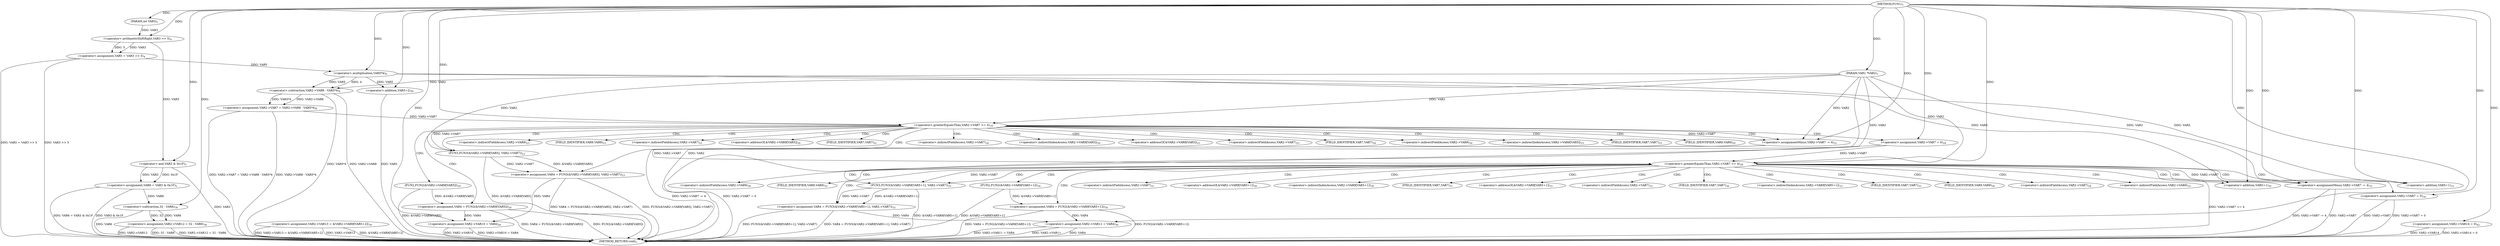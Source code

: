 digraph "FUN1" {  
"8" [label = <(METHOD,FUN1)<SUB>1</SUB>> ]
"154" [label = <(METHOD_RETURN,void)<SUB>1</SUB>> ]
"9" [label = <(PARAM,VAR1 *VAR2)<SUB>1</SUB>> ]
"10" [label = <(PARAM,int VAR3)<SUB>1</SUB>> ]
"14" [label = <(&lt;operator&gt;.assignment,VAR5 = VAR3 &gt;&gt; 5)<SUB>4</SUB>> ]
"20" [label = <(&lt;operator&gt;.assignment,VAR6 = VAR3 &amp; 0x1F)<SUB>5</SUB>> ]
"25" [label = <(&lt;operator&gt;.assignment,VAR2-&gt;VAR7 = VAR2-&gt;VAR8 - VAR5*4)<SUB>8</SUB>> ]
"76" [label = <(&lt;operator&gt;.assignment,VAR2-&gt;VAR10 = VAR4)<SUB>26</SUB>> ]
"125" [label = <(&lt;operator&gt;.assignment,VAR2-&gt;VAR11 = VAR4)<SUB>36</SUB>> ]
"130" [label = <(&lt;operator&gt;.assignment,VAR2-&gt;VAR12 = 32 - VAR6)<SUB>38</SUB>> ]
"137" [label = <(&lt;operator&gt;.assignment,VAR2-&gt;VAR13 = &amp;VAR2-&gt;VAR9[VAR5+2])<SUB>39</SUB>> ]
"149" [label = <(&lt;operator&gt;.assignment,VAR2-&gt;VAR14 = 0)<SUB>42</SUB>> ]
"37" [label = <(&lt;operator&gt;.greaterEqualsThan,VAR2-&gt;VAR7 &gt;= 4)<SUB>18</SUB>> ]
"82" [label = <(&lt;operator&gt;.greaterEqualsThan,VAR2-&gt;VAR7 &gt;= 4)<SUB>28</SUB>> ]
"16" [label = <(&lt;operator&gt;.arithmeticShiftRight,VAR3 &gt;&gt; 5)<SUB>4</SUB>> ]
"22" [label = <(&lt;operator&gt;.and,VAR3 &amp; 0x1F)<SUB>5</SUB>> ]
"29" [label = <(&lt;operator&gt;.subtraction,VAR2-&gt;VAR8 - VAR5*4)<SUB>8</SUB>> ]
"43" [label = <(&lt;operator&gt;.assignment,VAR4 = FUN2(&amp;VAR2-&gt;VAR9[VAR5]))<SUB>20</SUB>> ]
"52" [label = <(&lt;operator&gt;.assignmentMinus,VAR2-&gt;VAR7 -= 4)<SUB>21</SUB>> ]
"88" [label = <(&lt;operator&gt;.assignment,VAR4 = FUN2(&amp;VAR2-&gt;VAR9[VAR5+1]))<SUB>30</SUB>> ]
"99" [label = <(&lt;operator&gt;.assignmentMinus,VAR2-&gt;VAR7 -= 4)<SUB>31</SUB>> ]
"134" [label = <(&lt;operator&gt;.subtraction,32 - VAR6)<SUB>38</SUB>> ]
"33" [label = <(&lt;operator&gt;.multiplication,VAR5*4)<SUB>8</SUB>> ]
"59" [label = <(&lt;operator&gt;.assignment,VAR4 = FUN3(&amp;VAR2-&gt;VAR9[VAR5], VAR2-&gt;VAR7))<SUB>23</SUB>> ]
"71" [label = <(&lt;operator&gt;.assignment,VAR2-&gt;VAR7 = 0)<SUB>24</SUB>> ]
"106" [label = <(&lt;operator&gt;.assignment,VAR4 = FUN3(&amp;VAR2-&gt;VAR9[VAR5+1], VAR2-&gt;VAR7))<SUB>33</SUB>> ]
"120" [label = <(&lt;operator&gt;.assignment,VAR2-&gt;VAR7 = 0)<SUB>34</SUB>> ]
"45" [label = <(FUN2,FUN2(&amp;VAR2-&gt;VAR9[VAR5]))<SUB>20</SUB>> ]
"90" [label = <(FUN2,FUN2(&amp;VAR2-&gt;VAR9[VAR5+1]))<SUB>30</SUB>> ]
"146" [label = <(&lt;operator&gt;.addition,VAR5+2)<SUB>39</SUB>> ]
"61" [label = <(FUN3,FUN3(&amp;VAR2-&gt;VAR9[VAR5], VAR2-&gt;VAR7))<SUB>23</SUB>> ]
"108" [label = <(FUN3,FUN3(&amp;VAR2-&gt;VAR9[VAR5+1], VAR2-&gt;VAR7))<SUB>33</SUB>> ]
"96" [label = <(&lt;operator&gt;.addition,VAR5+1)<SUB>30</SUB>> ]
"114" [label = <(&lt;operator&gt;.addition,VAR5+1)<SUB>33</SUB>> ]
"53" [label = <(&lt;operator&gt;.indirectFieldAccess,VAR2-&gt;VAR7)<SUB>21</SUB>> ]
"100" [label = <(&lt;operator&gt;.indirectFieldAccess,VAR2-&gt;VAR7)<SUB>31</SUB>> ]
"46" [label = <(&lt;operator&gt;.addressOf,&amp;VAR2-&gt;VAR9[VAR5])<SUB>20</SUB>> ]
"55" [label = <(FIELD_IDENTIFIER,VAR7,VAR7)<SUB>21</SUB>> ]
"72" [label = <(&lt;operator&gt;.indirectFieldAccess,VAR2-&gt;VAR7)<SUB>24</SUB>> ]
"91" [label = <(&lt;operator&gt;.addressOf,&amp;VAR2-&gt;VAR9[VAR5+1])<SUB>30</SUB>> ]
"102" [label = <(FIELD_IDENTIFIER,VAR7,VAR7)<SUB>31</SUB>> ]
"121" [label = <(&lt;operator&gt;.indirectFieldAccess,VAR2-&gt;VAR7)<SUB>34</SUB>> ]
"47" [label = <(&lt;operator&gt;.indirectIndexAccess,VAR2-&gt;VAR9[VAR5])<SUB>20</SUB>> ]
"62" [label = <(&lt;operator&gt;.addressOf,&amp;VAR2-&gt;VAR9[VAR5])<SUB>23</SUB>> ]
"68" [label = <(&lt;operator&gt;.indirectFieldAccess,VAR2-&gt;VAR7)<SUB>23</SUB>> ]
"74" [label = <(FIELD_IDENTIFIER,VAR7,VAR7)<SUB>24</SUB>> ]
"92" [label = <(&lt;operator&gt;.indirectIndexAccess,VAR2-&gt;VAR9[VAR5+1])<SUB>30</SUB>> ]
"109" [label = <(&lt;operator&gt;.addressOf,&amp;VAR2-&gt;VAR9[VAR5+1])<SUB>33</SUB>> ]
"117" [label = <(&lt;operator&gt;.indirectFieldAccess,VAR2-&gt;VAR7)<SUB>33</SUB>> ]
"123" [label = <(FIELD_IDENTIFIER,VAR7,VAR7)<SUB>34</SUB>> ]
"48" [label = <(&lt;operator&gt;.indirectFieldAccess,VAR2-&gt;VAR9)<SUB>20</SUB>> ]
"63" [label = <(&lt;operator&gt;.indirectIndexAccess,VAR2-&gt;VAR9[VAR5])<SUB>23</SUB>> ]
"70" [label = <(FIELD_IDENTIFIER,VAR7,VAR7)<SUB>23</SUB>> ]
"93" [label = <(&lt;operator&gt;.indirectFieldAccess,VAR2-&gt;VAR9)<SUB>30</SUB>> ]
"110" [label = <(&lt;operator&gt;.indirectIndexAccess,VAR2-&gt;VAR9[VAR5+1])<SUB>33</SUB>> ]
"119" [label = <(FIELD_IDENTIFIER,VAR7,VAR7)<SUB>33</SUB>> ]
"50" [label = <(FIELD_IDENTIFIER,VAR9,VAR9)<SUB>20</SUB>> ]
"64" [label = <(&lt;operator&gt;.indirectFieldAccess,VAR2-&gt;VAR9)<SUB>23</SUB>> ]
"95" [label = <(FIELD_IDENTIFIER,VAR9,VAR9)<SUB>30</SUB>> ]
"111" [label = <(&lt;operator&gt;.indirectFieldAccess,VAR2-&gt;VAR9)<SUB>33</SUB>> ]
"66" [label = <(FIELD_IDENTIFIER,VAR9,VAR9)<SUB>23</SUB>> ]
"113" [label = <(FIELD_IDENTIFIER,VAR9,VAR9)<SUB>33</SUB>> ]
  "9" -> "154"  [ label = "DDG: VAR2"] 
  "14" -> "154"  [ label = "DDG: VAR3 &gt;&gt; 5"] 
  "14" -> "154"  [ label = "DDG: VAR5 = VAR3 &gt;&gt; 5"] 
  "22" -> "154"  [ label = "DDG: VAR3"] 
  "20" -> "154"  [ label = "DDG: VAR3 &amp; 0x1F"] 
  "20" -> "154"  [ label = "DDG: VAR6 = VAR3 &amp; 0x1F"] 
  "29" -> "154"  [ label = "DDG: VAR2-&gt;VAR8"] 
  "29" -> "154"  [ label = "DDG: VAR5*4"] 
  "25" -> "154"  [ label = "DDG: VAR2-&gt;VAR8 - VAR5*4"] 
  "25" -> "154"  [ label = "DDG: VAR2-&gt;VAR7 = VAR2-&gt;VAR8 - VAR5*4"] 
  "61" -> "154"  [ label = "DDG: &amp;VAR2-&gt;VAR9[VAR5]"] 
  "59" -> "154"  [ label = "DDG: FUN3(&amp;VAR2-&gt;VAR9[VAR5], VAR2-&gt;VAR7)"] 
  "59" -> "154"  [ label = "DDG: VAR4 = FUN3(&amp;VAR2-&gt;VAR9[VAR5], VAR2-&gt;VAR7)"] 
  "71" -> "154"  [ label = "DDG: VAR2-&gt;VAR7 = 0"] 
  "45" -> "154"  [ label = "DDG: &amp;VAR2-&gt;VAR9[VAR5]"] 
  "43" -> "154"  [ label = "DDG: FUN2(&amp;VAR2-&gt;VAR9[VAR5])"] 
  "43" -> "154"  [ label = "DDG: VAR4 = FUN2(&amp;VAR2-&gt;VAR9[VAR5])"] 
  "52" -> "154"  [ label = "DDG: VAR2-&gt;VAR7 -= 4"] 
  "76" -> "154"  [ label = "DDG: VAR2-&gt;VAR10"] 
  "76" -> "154"  [ label = "DDG: VAR2-&gt;VAR10 = VAR4"] 
  "82" -> "154"  [ label = "DDG: VAR2-&gt;VAR7 &gt;= 4"] 
  "108" -> "154"  [ label = "DDG: &amp;VAR2-&gt;VAR9[VAR5+1]"] 
  "106" -> "154"  [ label = "DDG: FUN3(&amp;VAR2-&gt;VAR9[VAR5+1], VAR2-&gt;VAR7)"] 
  "106" -> "154"  [ label = "DDG: VAR4 = FUN3(&amp;VAR2-&gt;VAR9[VAR5+1], VAR2-&gt;VAR7)"] 
  "120" -> "154"  [ label = "DDG: VAR2-&gt;VAR7"] 
  "120" -> "154"  [ label = "DDG: VAR2-&gt;VAR7 = 0"] 
  "90" -> "154"  [ label = "DDG: &amp;VAR2-&gt;VAR9[VAR5+1]"] 
  "88" -> "154"  [ label = "DDG: FUN2(&amp;VAR2-&gt;VAR9[VAR5+1])"] 
  "88" -> "154"  [ label = "DDG: VAR4 = FUN2(&amp;VAR2-&gt;VAR9[VAR5+1])"] 
  "99" -> "154"  [ label = "DDG: VAR2-&gt;VAR7"] 
  "99" -> "154"  [ label = "DDG: VAR2-&gt;VAR7 -= 4"] 
  "125" -> "154"  [ label = "DDG: VAR2-&gt;VAR11"] 
  "125" -> "154"  [ label = "DDG: VAR4"] 
  "125" -> "154"  [ label = "DDG: VAR2-&gt;VAR11 = VAR4"] 
  "130" -> "154"  [ label = "DDG: VAR2-&gt;VAR12"] 
  "134" -> "154"  [ label = "DDG: VAR6"] 
  "130" -> "154"  [ label = "DDG: 32 - VAR6"] 
  "130" -> "154"  [ label = "DDG: VAR2-&gt;VAR12 = 32 - VAR6"] 
  "137" -> "154"  [ label = "DDG: VAR2-&gt;VAR13"] 
  "146" -> "154"  [ label = "DDG: VAR5"] 
  "137" -> "154"  [ label = "DDG: &amp;VAR2-&gt;VAR9[VAR5+2]"] 
  "137" -> "154"  [ label = "DDG: VAR2-&gt;VAR13 = &amp;VAR2-&gt;VAR9[VAR5+2]"] 
  "149" -> "154"  [ label = "DDG: VAR2-&gt;VAR14"] 
  "149" -> "154"  [ label = "DDG: VAR2-&gt;VAR14 = 0"] 
  "8" -> "9"  [ label = "DDG: "] 
  "8" -> "10"  [ label = "DDG: "] 
  "16" -> "14"  [ label = "DDG: VAR3"] 
  "16" -> "14"  [ label = "DDG: 5"] 
  "22" -> "20"  [ label = "DDG: VAR3"] 
  "22" -> "20"  [ label = "DDG: 0x1F"] 
  "29" -> "25"  [ label = "DDG: VAR2-&gt;VAR8"] 
  "29" -> "25"  [ label = "DDG: VAR5*4"] 
  "59" -> "76"  [ label = "DDG: VAR4"] 
  "43" -> "76"  [ label = "DDG: VAR4"] 
  "8" -> "76"  [ label = "DDG: "] 
  "106" -> "125"  [ label = "DDG: VAR4"] 
  "88" -> "125"  [ label = "DDG: VAR4"] 
  "8" -> "125"  [ label = "DDG: "] 
  "134" -> "130"  [ label = "DDG: 32"] 
  "134" -> "130"  [ label = "DDG: VAR6"] 
  "8" -> "149"  [ label = "DDG: "] 
  "10" -> "16"  [ label = "DDG: VAR3"] 
  "8" -> "16"  [ label = "DDG: "] 
  "16" -> "22"  [ label = "DDG: VAR3"] 
  "8" -> "22"  [ label = "DDG: "] 
  "9" -> "29"  [ label = "DDG: VAR2"] 
  "33" -> "29"  [ label = "DDG: VAR5"] 
  "33" -> "29"  [ label = "DDG: 4"] 
  "9" -> "37"  [ label = "DDG: VAR2"] 
  "25" -> "37"  [ label = "DDG: VAR2-&gt;VAR7"] 
  "8" -> "37"  [ label = "DDG: "] 
  "45" -> "43"  [ label = "DDG: &amp;VAR2-&gt;VAR9[VAR5]"] 
  "8" -> "52"  [ label = "DDG: "] 
  "9" -> "82"  [ label = "DDG: VAR2"] 
  "71" -> "82"  [ label = "DDG: VAR2-&gt;VAR7"] 
  "52" -> "82"  [ label = "DDG: VAR2-&gt;VAR7"] 
  "8" -> "82"  [ label = "DDG: "] 
  "90" -> "88"  [ label = "DDG: &amp;VAR2-&gt;VAR9[VAR5+1]"] 
  "8" -> "99"  [ label = "DDG: "] 
  "8" -> "134"  [ label = "DDG: "] 
  "20" -> "134"  [ label = "DDG: VAR6"] 
  "14" -> "33"  [ label = "DDG: VAR5"] 
  "8" -> "33"  [ label = "DDG: "] 
  "9" -> "52"  [ label = "DDG: VAR2"] 
  "37" -> "52"  [ label = "DDG: VAR2-&gt;VAR7"] 
  "61" -> "59"  [ label = "DDG: &amp;VAR2-&gt;VAR9[VAR5]"] 
  "61" -> "59"  [ label = "DDG: VAR2-&gt;VAR7"] 
  "8" -> "71"  [ label = "DDG: "] 
  "9" -> "99"  [ label = "DDG: VAR2"] 
  "82" -> "99"  [ label = "DDG: VAR2-&gt;VAR7"] 
  "108" -> "106"  [ label = "DDG: &amp;VAR2-&gt;VAR9[VAR5+1]"] 
  "108" -> "106"  [ label = "DDG: VAR2-&gt;VAR7"] 
  "8" -> "120"  [ label = "DDG: "] 
  "8" -> "146"  [ label = "DDG: "] 
  "33" -> "146"  [ label = "DDG: VAR5"] 
  "9" -> "61"  [ label = "DDG: VAR2"] 
  "37" -> "61"  [ label = "DDG: VAR2-&gt;VAR7"] 
  "9" -> "108"  [ label = "DDG: VAR2"] 
  "82" -> "108"  [ label = "DDG: VAR2-&gt;VAR7"] 
  "33" -> "96"  [ label = "DDG: VAR5"] 
  "8" -> "96"  [ label = "DDG: "] 
  "33" -> "114"  [ label = "DDG: VAR5"] 
  "8" -> "114"  [ label = "DDG: "] 
  "37" -> "47"  [ label = "CDG: "] 
  "37" -> "48"  [ label = "CDG: "] 
  "37" -> "68"  [ label = "CDG: "] 
  "37" -> "64"  [ label = "CDG: "] 
  "37" -> "66"  [ label = "CDG: "] 
  "37" -> "52"  [ label = "CDG: "] 
  "37" -> "46"  [ label = "CDG: "] 
  "37" -> "72"  [ label = "CDG: "] 
  "37" -> "74"  [ label = "CDG: "] 
  "37" -> "45"  [ label = "CDG: "] 
  "37" -> "50"  [ label = "CDG: "] 
  "37" -> "59"  [ label = "CDG: "] 
  "37" -> "43"  [ label = "CDG: "] 
  "37" -> "61"  [ label = "CDG: "] 
  "37" -> "71"  [ label = "CDG: "] 
  "37" -> "53"  [ label = "CDG: "] 
  "37" -> "70"  [ label = "CDG: "] 
  "37" -> "63"  [ label = "CDG: "] 
  "37" -> "55"  [ label = "CDG: "] 
  "37" -> "62"  [ label = "CDG: "] 
  "82" -> "96"  [ label = "CDG: "] 
  "82" -> "120"  [ label = "CDG: "] 
  "82" -> "113"  [ label = "CDG: "] 
  "82" -> "99"  [ label = "CDG: "] 
  "82" -> "102"  [ label = "CDG: "] 
  "82" -> "114"  [ label = "CDG: "] 
  "82" -> "119"  [ label = "CDG: "] 
  "82" -> "121"  [ label = "CDG: "] 
  "82" -> "95"  [ label = "CDG: "] 
  "82" -> "92"  [ label = "CDG: "] 
  "82" -> "123"  [ label = "CDG: "] 
  "82" -> "106"  [ label = "CDG: "] 
  "82" -> "91"  [ label = "CDG: "] 
  "82" -> "93"  [ label = "CDG: "] 
  "82" -> "90"  [ label = "CDG: "] 
  "82" -> "100"  [ label = "CDG: "] 
  "82" -> "88"  [ label = "CDG: "] 
  "82" -> "110"  [ label = "CDG: "] 
  "82" -> "117"  [ label = "CDG: "] 
  "82" -> "108"  [ label = "CDG: "] 
  "82" -> "111"  [ label = "CDG: "] 
  "82" -> "109"  [ label = "CDG: "] 
}
